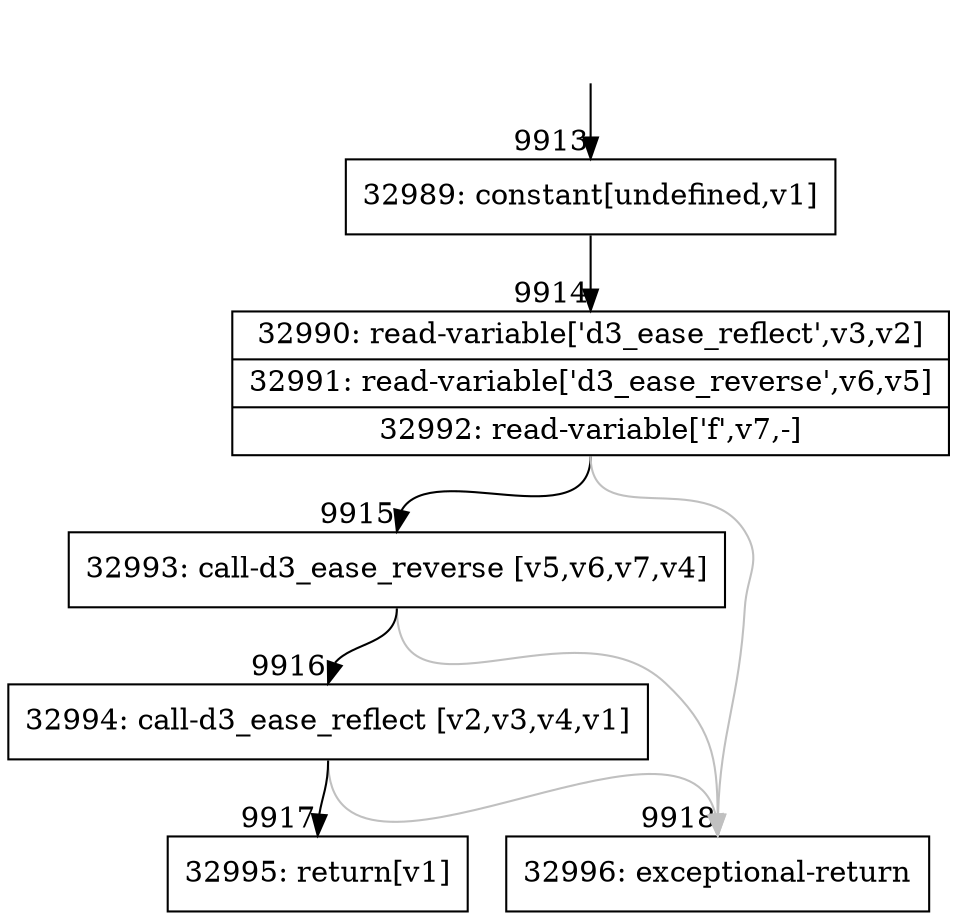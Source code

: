 digraph {
rankdir="TD"
BB_entry908[shape=none,label=""];
BB_entry908 -> BB9913 [tailport=s, headport=n, headlabel="    9913"]
BB9913 [shape=record label="{32989: constant[undefined,v1]}" ] 
BB9913 -> BB9914 [tailport=s, headport=n, headlabel="      9914"]
BB9914 [shape=record label="{32990: read-variable['d3_ease_reflect',v3,v2]|32991: read-variable['d3_ease_reverse',v6,v5]|32992: read-variable['f',v7,-]}" ] 
BB9914 -> BB9915 [tailport=s, headport=n, headlabel="      9915"]
BB9914 -> BB9918 [tailport=s, headport=n, color=gray, headlabel="      9918"]
BB9915 [shape=record label="{32993: call-d3_ease_reverse [v5,v6,v7,v4]}" ] 
BB9915 -> BB9916 [tailport=s, headport=n, headlabel="      9916"]
BB9915 -> BB9918 [tailport=s, headport=n, color=gray]
BB9916 [shape=record label="{32994: call-d3_ease_reflect [v2,v3,v4,v1]}" ] 
BB9916 -> BB9917 [tailport=s, headport=n, headlabel="      9917"]
BB9916 -> BB9918 [tailport=s, headport=n, color=gray]
BB9917 [shape=record label="{32995: return[v1]}" ] 
BB9918 [shape=record label="{32996: exceptional-return}" ] 
//#$~ 5833
}
